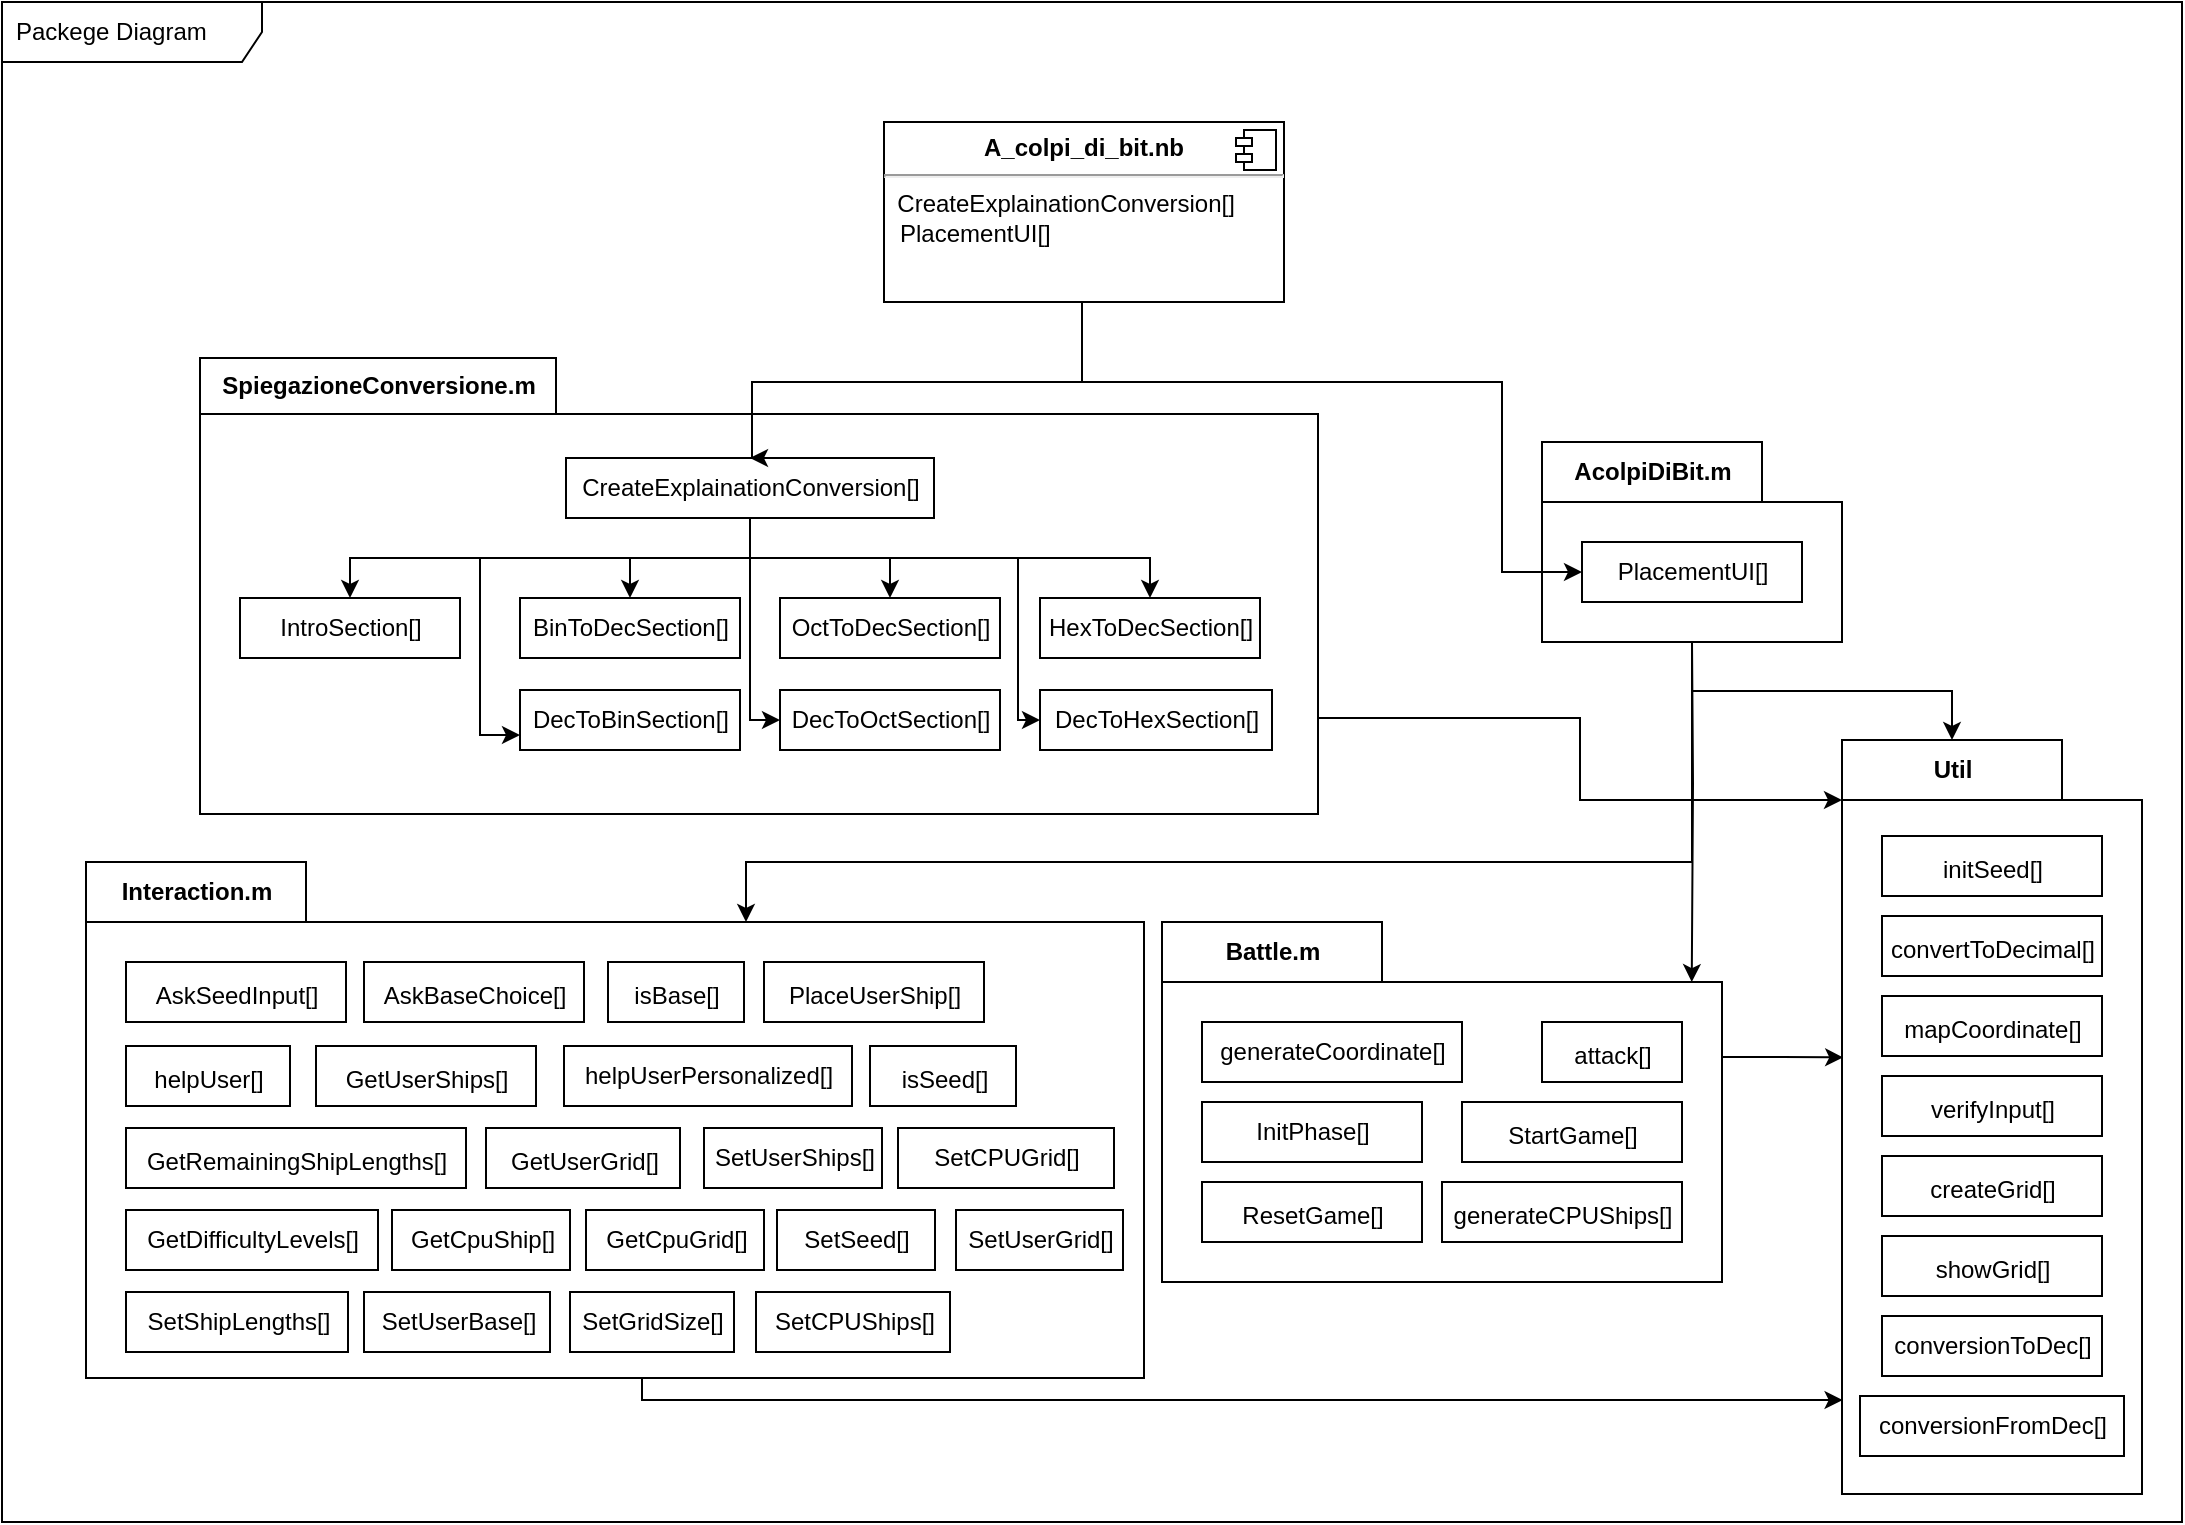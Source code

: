 <mxfile version="17.2.4" type="device"><diagram id="qPOIcfFmHbnymQS1OXpa" name="Pagina-1"><mxGraphModel dx="1183" dy="738" grid="0" gridSize="10" guides="1" tooltips="1" connect="1" arrows="1" fold="1" page="1" pageScale="1" pageWidth="1169" pageHeight="827" math="0" shadow="0"><root><mxCell id="0"/><mxCell id="1" parent="0"/><mxCell id="7lBY_pQXQDnRPIEdI0AO-6" value="Packege Diagram" style="shape=umlFrame;whiteSpace=wrap;html=1;width=130;height=30;boundedLbl=1;verticalAlign=middle;align=left;spacingLeft=5;fontFamily=Helvetica;fontSize=12;fontColor=default;fillColor=none;" parent="1" vertex="1"><mxGeometry x="40" y="30" width="1090" height="760" as="geometry"/></mxCell><mxCell id="7lBY_pQXQDnRPIEdI0AO-42" style="edgeStyle=orthogonalEdgeStyle;rounded=0;orthogonalLoop=1;jettySize=auto;html=1;exitX=0.5;exitY=1;exitDx=0;exitDy=0;exitPerimeter=0;entryX=0;entryY=0;entryDx=330;entryDy=30;entryPerimeter=0;fontFamily=Helvetica;fontSize=12;fontColor=default;" parent="1" source="7lBY_pQXQDnRPIEdI0AO-3" target="7lBY_pQXQDnRPIEdI0AO-29" edge="1"><mxGeometry relative="1" as="geometry"><Array as="points"><mxPoint x="885" y="460"/><mxPoint x="412" y="460"/></Array></mxGeometry></mxCell><mxCell id="7lBY_pQXQDnRPIEdI0AO-59" style="edgeStyle=orthogonalEdgeStyle;rounded=0;orthogonalLoop=1;jettySize=auto;html=1;exitX=0.5;exitY=1;exitDx=0;exitDy=0;exitPerimeter=0;entryX=0;entryY=0;entryDx=55;entryDy=0;entryPerimeter=0;fontFamily=Helvetica;fontSize=12;fontColor=default;" parent="1" source="7lBY_pQXQDnRPIEdI0AO-3" target="7lBY_pQXQDnRPIEdI0AO-46" edge="1"><mxGeometry relative="1" as="geometry"/></mxCell><mxCell id="7lBY_pQXQDnRPIEdI0AO-3" value="AcolpiDiBit.m" style="shape=folder;fontStyle=1;tabWidth=110;tabHeight=30;tabPosition=left;html=1;boundedLbl=1;labelInHeader=1;container=1;collapsible=0;recursiveResize=0;fontFamily=Helvetica;fontSize=12;fontColor=default;fillColor=none;" parent="1" vertex="1"><mxGeometry x="810" y="250" width="150" height="100" as="geometry"/></mxCell><mxCell id="7lBY_pQXQDnRPIEdI0AO-4" value="PlacementUI[]" style="html=1;fontFamily=Helvetica;fontSize=12;fontColor=default;fillColor=none;" parent="7lBY_pQXQDnRPIEdI0AO-3" vertex="1"><mxGeometry width="110" height="30" relative="1" as="geometry"><mxPoint x="20" y="50" as="offset"/></mxGeometry></mxCell><mxCell id="7lBY_pQXQDnRPIEdI0AO-52" style="edgeStyle=orthogonalEdgeStyle;rounded=0;orthogonalLoop=1;jettySize=auto;html=1;entryX=0.946;entryY=0.167;entryDx=0;entryDy=0;entryPerimeter=0;fontFamily=Helvetica;fontSize=12;fontColor=default;" parent="7lBY_pQXQDnRPIEdI0AO-3" target="7lBY_pQXQDnRPIEdI0AO-43" edge="1"><mxGeometry relative="1" as="geometry"><mxPoint x="75" y="100" as="sourcePoint"/></mxGeometry></mxCell><mxCell id="1x8Cyjn647WYstZl3578-10" style="edgeStyle=orthogonalEdgeStyle;rounded=0;orthogonalLoop=1;jettySize=auto;html=1;entryX=0;entryY=0;entryDx=0;entryDy=30;entryPerimeter=0;" edge="1" parent="1" source="7lBY_pQXQDnRPIEdI0AO-7" target="7lBY_pQXQDnRPIEdI0AO-46"><mxGeometry relative="1" as="geometry"><Array as="points"><mxPoint x="829" y="388"/><mxPoint x="829" y="429"/></Array></mxGeometry></mxCell><mxCell id="7lBY_pQXQDnRPIEdI0AO-7" value="SpiegazioneConversione.m" style="shape=folder;fontStyle=1;tabWidth=178;tabHeight=28;tabPosition=left;html=1;boundedLbl=1;labelInHeader=1;container=1;collapsible=0;recursiveResize=0;fontFamily=Helvetica;fontSize=12;fontColor=default;fillColor=none;" parent="1" vertex="1"><mxGeometry x="139" y="208" width="559" height="228" as="geometry"/></mxCell><mxCell id="7lBY_pQXQDnRPIEdI0AO-12" style="edgeStyle=orthogonalEdgeStyle;rounded=0;orthogonalLoop=1;jettySize=auto;html=1;entryX=0.5;entryY=0;entryDx=0;entryDy=0;fontFamily=Helvetica;fontSize=12;fontColor=default;" parent="7lBY_pQXQDnRPIEdI0AO-7" source="7lBY_pQXQDnRPIEdI0AO-8" target="7lBY_pQXQDnRPIEdI0AO-11" edge="1"><mxGeometry relative="1" as="geometry"><Array as="points"><mxPoint x="275" y="100"/><mxPoint x="75" y="100"/></Array></mxGeometry></mxCell><mxCell id="7lBY_pQXQDnRPIEdI0AO-18" style="edgeStyle=orthogonalEdgeStyle;rounded=0;orthogonalLoop=1;jettySize=auto;html=1;entryX=0.5;entryY=0;entryDx=0;entryDy=0;fontFamily=Helvetica;fontSize=12;fontColor=default;" parent="7lBY_pQXQDnRPIEdI0AO-7" source="7lBY_pQXQDnRPIEdI0AO-8" target="7lBY_pQXQDnRPIEdI0AO-17" edge="1"><mxGeometry relative="1" as="geometry"/></mxCell><mxCell id="7lBY_pQXQDnRPIEdI0AO-21" style="edgeStyle=orthogonalEdgeStyle;rounded=0;orthogonalLoop=1;jettySize=auto;html=1;entryX=0.5;entryY=0;entryDx=0;entryDy=0;fontFamily=Helvetica;fontSize=12;fontColor=default;" parent="7lBY_pQXQDnRPIEdI0AO-7" source="7lBY_pQXQDnRPIEdI0AO-8" target="7lBY_pQXQDnRPIEdI0AO-20" edge="1"><mxGeometry relative="1" as="geometry"><Array as="points"><mxPoint x="275" y="100"/><mxPoint x="345" y="100"/></Array></mxGeometry></mxCell><mxCell id="7lBY_pQXQDnRPIEdI0AO-23" style="edgeStyle=orthogonalEdgeStyle;rounded=0;orthogonalLoop=1;jettySize=auto;html=1;entryX=0.5;entryY=0;entryDx=0;entryDy=0;fontFamily=Helvetica;fontSize=12;fontColor=default;" parent="7lBY_pQXQDnRPIEdI0AO-7" source="7lBY_pQXQDnRPIEdI0AO-8" target="7lBY_pQXQDnRPIEdI0AO-22" edge="1"><mxGeometry relative="1" as="geometry"><Array as="points"><mxPoint x="275" y="100"/><mxPoint x="475" y="100"/></Array></mxGeometry></mxCell><mxCell id="1x8Cyjn647WYstZl3578-7" style="edgeStyle=orthogonalEdgeStyle;rounded=0;orthogonalLoop=1;jettySize=auto;html=1;entryX=0;entryY=0.75;entryDx=0;entryDy=0;" edge="1" parent="7lBY_pQXQDnRPIEdI0AO-7" source="7lBY_pQXQDnRPIEdI0AO-8" target="1x8Cyjn647WYstZl3578-2"><mxGeometry relative="1" as="geometry"><Array as="points"><mxPoint x="275" y="100"/><mxPoint x="140" y="100"/><mxPoint x="140" y="188"/></Array></mxGeometry></mxCell><mxCell id="1x8Cyjn647WYstZl3578-8" style="edgeStyle=orthogonalEdgeStyle;rounded=0;orthogonalLoop=1;jettySize=auto;html=1;entryX=0;entryY=0.5;entryDx=0;entryDy=0;" edge="1" parent="7lBY_pQXQDnRPIEdI0AO-7" source="7lBY_pQXQDnRPIEdI0AO-8" target="1x8Cyjn647WYstZl3578-3"><mxGeometry relative="1" as="geometry"><Array as="points"><mxPoint x="275" y="181"/></Array></mxGeometry></mxCell><mxCell id="1x8Cyjn647WYstZl3578-9" style="edgeStyle=orthogonalEdgeStyle;rounded=0;orthogonalLoop=1;jettySize=auto;html=1;entryX=0;entryY=0.5;entryDx=0;entryDy=0;" edge="1" parent="7lBY_pQXQDnRPIEdI0AO-7" source="7lBY_pQXQDnRPIEdI0AO-8" target="1x8Cyjn647WYstZl3578-4"><mxGeometry relative="1" as="geometry"><Array as="points"><mxPoint x="275" y="100"/><mxPoint x="409" y="100"/><mxPoint x="409" y="181"/></Array></mxGeometry></mxCell><mxCell id="7lBY_pQXQDnRPIEdI0AO-8" value="CreateExplainationConversion[]" style="html=1;fontFamily=Helvetica;fontSize=12;fontColor=default;fillColor=none;" parent="7lBY_pQXQDnRPIEdI0AO-7" vertex="1"><mxGeometry width="184" height="30" relative="1" as="geometry"><mxPoint x="183" y="50" as="offset"/></mxGeometry></mxCell><mxCell id="7lBY_pQXQDnRPIEdI0AO-11" value="IntroSection[]" style="html=1;fontFamily=Helvetica;fontSize=12;fontColor=default;fillColor=none;" parent="7lBY_pQXQDnRPIEdI0AO-7" vertex="1"><mxGeometry x="20" y="120" width="110" height="30" as="geometry"/></mxCell><mxCell id="7lBY_pQXQDnRPIEdI0AO-17" value="BinToDecSection[]" style="html=1;fontFamily=Helvetica;fontSize=12;fontColor=default;fillColor=none;" parent="7lBY_pQXQDnRPIEdI0AO-7" vertex="1"><mxGeometry x="160" y="120" width="110" height="30" as="geometry"/></mxCell><mxCell id="7lBY_pQXQDnRPIEdI0AO-20" value="OctToDecSection[]" style="html=1;fontFamily=Helvetica;fontSize=12;fontColor=default;fillColor=none;" parent="7lBY_pQXQDnRPIEdI0AO-7" vertex="1"><mxGeometry x="290" y="120" width="110" height="30" as="geometry"/></mxCell><mxCell id="7lBY_pQXQDnRPIEdI0AO-22" value="HexToDecSection[]" style="html=1;fontFamily=Helvetica;fontSize=12;fontColor=default;fillColor=none;" parent="7lBY_pQXQDnRPIEdI0AO-7" vertex="1"><mxGeometry x="420" y="120" width="110" height="30" as="geometry"/></mxCell><mxCell id="1x8Cyjn647WYstZl3578-2" value="DecToBinSection[]" style="html=1;fontFamily=Helvetica;fontSize=12;fontColor=default;fillColor=none;" vertex="1" parent="7lBY_pQXQDnRPIEdI0AO-7"><mxGeometry x="160" y="166" width="110" height="30" as="geometry"/></mxCell><mxCell id="1x8Cyjn647WYstZl3578-3" value="DecToOctSection[]" style="html=1;fontFamily=Helvetica;fontSize=12;fontColor=default;fillColor=none;" vertex="1" parent="7lBY_pQXQDnRPIEdI0AO-7"><mxGeometry x="290" y="166" width="110" height="30" as="geometry"/></mxCell><mxCell id="1x8Cyjn647WYstZl3578-4" value="DecToHexSection[]" style="html=1;fontFamily=Helvetica;fontSize=12;fontColor=default;fillColor=none;" vertex="1" parent="7lBY_pQXQDnRPIEdI0AO-7"><mxGeometry x="420" y="166" width="116" height="30" as="geometry"/></mxCell><mxCell id="7lBY_pQXQDnRPIEdI0AO-27" style="edgeStyle=orthogonalEdgeStyle;rounded=0;orthogonalLoop=1;jettySize=auto;html=1;entryX=0.5;entryY=0;entryDx=0;entryDy=0;fontFamily=Helvetica;fontSize=12;fontColor=default;" parent="1" source="7lBY_pQXQDnRPIEdI0AO-25" target="7lBY_pQXQDnRPIEdI0AO-8" edge="1"><mxGeometry relative="1" as="geometry"><Array as="points"><mxPoint x="580" y="220"/><mxPoint x="415" y="220"/></Array></mxGeometry></mxCell><mxCell id="7lBY_pQXQDnRPIEdI0AO-28" style="edgeStyle=orthogonalEdgeStyle;rounded=0;orthogonalLoop=1;jettySize=auto;html=1;entryX=0;entryY=0.5;entryDx=0;entryDy=0;fontFamily=Helvetica;fontSize=12;fontColor=default;" parent="1" source="7lBY_pQXQDnRPIEdI0AO-25" target="7lBY_pQXQDnRPIEdI0AO-4" edge="1"><mxGeometry relative="1" as="geometry"><Array as="points"><mxPoint x="580" y="220"/><mxPoint x="790" y="220"/><mxPoint x="790" y="315"/></Array></mxGeometry></mxCell><mxCell id="7lBY_pQXQDnRPIEdI0AO-25" value="&lt;p style=&quot;margin: 0px ; margin-top: 6px ; text-align: center&quot;&gt;&lt;b&gt;A_colpi_di_bit.nb&lt;/b&gt;&lt;/p&gt;&lt;hr&gt;&lt;span style=&quot;text-align: center&quot;&gt;&amp;nbsp; CreateExplainationConversion[]&lt;/span&gt;&lt;p style=&quot;margin: 0px ; margin-left: 8px&quot;&gt;PlacementUI[]&lt;/p&gt;" style="align=left;overflow=fill;html=1;dropTarget=0;fontFamily=Helvetica;fontSize=12;fontColor=default;fillColor=none;" parent="1" vertex="1"><mxGeometry x="481" y="90" width="200" height="90" as="geometry"/></mxCell><mxCell id="7lBY_pQXQDnRPIEdI0AO-26" value="" style="shape=component;jettyWidth=8;jettyHeight=4;fontFamily=Helvetica;fontSize=12;fontColor=default;fillColor=none;html=1;" parent="7lBY_pQXQDnRPIEdI0AO-25" vertex="1"><mxGeometry x="1" width="20" height="20" relative="1" as="geometry"><mxPoint x="-24" y="4" as="offset"/></mxGeometry></mxCell><mxCell id="7lBY_pQXQDnRPIEdI0AO-67" style="edgeStyle=orthogonalEdgeStyle;rounded=0;orthogonalLoop=1;jettySize=auto;html=1;entryX=0.002;entryY=0.876;entryDx=0;entryDy=0;entryPerimeter=0;fontFamily=Helvetica;fontSize=12;fontColor=default;" parent="1" source="7lBY_pQXQDnRPIEdI0AO-29" target="7lBY_pQXQDnRPIEdI0AO-46" edge="1"><mxGeometry relative="1" as="geometry"><Array as="points"><mxPoint x="360" y="729"/><mxPoint x="960" y="729"/></Array></mxGeometry></mxCell><mxCell id="7lBY_pQXQDnRPIEdI0AO-29" value="Interaction.m" style="shape=folder;fontStyle=1;tabWidth=110;tabHeight=30;tabPosition=left;html=1;boundedLbl=1;labelInHeader=1;container=1;collapsible=0;recursiveResize=0;fontFamily=Helvetica;fontSize=12;fontColor=default;fillColor=none;" parent="1" vertex="1"><mxGeometry x="82" y="460" width="529" height="258" as="geometry"/></mxCell><mxCell id="7lBY_pQXQDnRPIEdI0AO-30" value="&lt;span&gt;&lt;font style=&quot;font-size: 12px&quot;&gt;AskSeedInput[]&lt;/font&gt;&lt;/span&gt;&lt;span style=&quot;font-size: medium&quot;&gt;&lt;/span&gt;" style="html=1;fontFamily=Helvetica;fontSize=12;fontColor=default;fillColor=none;" parent="7lBY_pQXQDnRPIEdI0AO-29" vertex="1"><mxGeometry width="110" height="30" relative="1" as="geometry"><mxPoint x="20" y="50" as="offset"/></mxGeometry></mxCell><mxCell id="7lBY_pQXQDnRPIEdI0AO-31" value="&lt;span&gt;&lt;font style=&quot;font-size: 12px&quot;&gt;helpUser[]&lt;/font&gt;&lt;/span&gt;&lt;span style=&quot;font-size: medium&quot;&gt;&lt;/span&gt;" style="html=1;fontFamily=Helvetica;fontSize=12;fontColor=default;fillColor=none;" parent="7lBY_pQXQDnRPIEdI0AO-29" vertex="1"><mxGeometry x="20" y="92" width="82" height="30" as="geometry"/></mxCell><mxCell id="7lBY_pQXQDnRPIEdI0AO-32" value="&lt;span&gt;&lt;font style=&quot;font-size: 12px&quot;&gt;GetUserGrid[]&lt;/font&gt;&lt;/span&gt;&lt;span style=&quot;font-size: medium&quot;&gt;&lt;/span&gt;" style="html=1;fontFamily=Helvetica;fontSize=12;fontColor=default;fillColor=none;" parent="7lBY_pQXQDnRPIEdI0AO-29" vertex="1"><mxGeometry x="200" y="133" width="97" height="30" as="geometry"/></mxCell><mxCell id="7lBY_pQXQDnRPIEdI0AO-33" value="&lt;span&gt;&lt;font style=&quot;font-size: 12px&quot;&gt;GetRemainingShipLengths[]&lt;/font&gt;&lt;/span&gt;&lt;span style=&quot;font-size: medium&quot;&gt;&lt;/span&gt;" style="html=1;fontFamily=Helvetica;fontSize=12;fontColor=default;fillColor=none;" parent="7lBY_pQXQDnRPIEdI0AO-29" vertex="1"><mxGeometry x="20" y="133" width="170" height="30" as="geometry"/></mxCell><mxCell id="7lBY_pQXQDnRPIEdI0AO-34" value="&lt;span&gt;&lt;font style=&quot;font-size: 12px&quot;&gt;AskBaseChoice[]&lt;/font&gt;&lt;/span&gt;&lt;span style=&quot;font-size: medium&quot;&gt;&lt;/span&gt;" style="html=1;fontFamily=Helvetica;fontSize=12;fontColor=default;fillColor=none;" parent="7lBY_pQXQDnRPIEdI0AO-29" vertex="1"><mxGeometry x="139" y="50" width="110" height="30" as="geometry"/></mxCell><mxCell id="7lBY_pQXQDnRPIEdI0AO-35" value="&lt;span&gt;&lt;font style=&quot;font-size: 12px&quot;&gt;PlaceUserShip[]&lt;/font&gt;&lt;/span&gt;&lt;span style=&quot;font-size: medium&quot;&gt;&lt;/span&gt;" style="html=1;fontFamily=Helvetica;fontSize=12;fontColor=default;fillColor=none;" parent="7lBY_pQXQDnRPIEdI0AO-29" vertex="1"><mxGeometry x="339" y="50" width="110" height="30" as="geometry"/></mxCell><mxCell id="7lBY_pQXQDnRPIEdI0AO-37" value="&lt;span&gt;&lt;font style=&quot;font-size: 12px&quot;&gt;isSeed[]&lt;/font&gt;&lt;/span&gt;&lt;span style=&quot;font-size: medium&quot;&gt;&lt;/span&gt;" style="html=1;fontFamily=Helvetica;fontSize=12;fontColor=default;fillColor=none;" parent="7lBY_pQXQDnRPIEdI0AO-29" vertex="1"><mxGeometry x="392" y="92" width="73" height="30" as="geometry"/></mxCell><mxCell id="7lBY_pQXQDnRPIEdI0AO-39" value="&lt;span&gt;&lt;font style=&quot;font-size: 12px&quot;&gt;isBase[]&lt;/font&gt;&lt;/span&gt;&lt;span style=&quot;font-size: medium&quot;&gt;&lt;/span&gt;" style="html=1;fontFamily=Helvetica;fontSize=12;fontColor=default;fillColor=none;" parent="7lBY_pQXQDnRPIEdI0AO-29" vertex="1"><mxGeometry x="261" y="50" width="68" height="30" as="geometry"/></mxCell><mxCell id="7lBY_pQXQDnRPIEdI0AO-40" value="&lt;span&gt;&lt;font style=&quot;font-size: 12px&quot;&gt;GetUserShips[]&lt;/font&gt;&lt;/span&gt;&lt;span style=&quot;font-size: medium&quot;&gt;&lt;/span&gt;" style="html=1;fontFamily=Helvetica;fontSize=12;fontColor=default;fillColor=none;" parent="7lBY_pQXQDnRPIEdI0AO-29" vertex="1"><mxGeometry x="115" y="92" width="110" height="30" as="geometry"/></mxCell><mxCell id="qK9vAb9lrZqI7VwVucSK-1" value="helpUserPersonalized[]" style="html=1;fontFamily=Helvetica;fontSize=12;fontColor=default;fillColor=none;" parent="7lBY_pQXQDnRPIEdI0AO-29" vertex="1"><mxGeometry x="239" y="92" width="144" height="30" as="geometry"/></mxCell><mxCell id="qK9vAb9lrZqI7VwVucSK-2" value="GetDifficultyLevels[]" style="html=1;fontFamily=Helvetica;fontSize=12;fontColor=default;fillColor=none;" parent="7lBY_pQXQDnRPIEdI0AO-29" vertex="1"><mxGeometry x="20" y="174" width="126" height="30" as="geometry"/></mxCell><mxCell id="qK9vAb9lrZqI7VwVucSK-3" value="GetCpuShip[]" style="html=1;fontFamily=Helvetica;fontSize=12;fontColor=default;fillColor=none;" parent="7lBY_pQXQDnRPIEdI0AO-29" vertex="1"><mxGeometry x="153" y="174" width="89" height="30" as="geometry"/></mxCell><mxCell id="qK9vAb9lrZqI7VwVucSK-4" value="GetCpuGrid[]" style="html=1;fontFamily=Helvetica;fontSize=12;fontColor=default;fillColor=none;" parent="7lBY_pQXQDnRPIEdI0AO-29" vertex="1"><mxGeometry x="250" y="174" width="89" height="30" as="geometry"/></mxCell><mxCell id="qK9vAb9lrZqI7VwVucSK-5" value="SetShipLengths[]" style="html=1;fontFamily=Helvetica;fontSize=12;fontColor=default;fillColor=none;" parent="7lBY_pQXQDnRPIEdI0AO-29" vertex="1"><mxGeometry x="20" y="215" width="111" height="30" as="geometry"/></mxCell><mxCell id="qK9vAb9lrZqI7VwVucSK-21" value="SetUserBase[]" style="html=1;fontFamily=Helvetica;fontSize=12;fontColor=default;fillColor=none;" parent="7lBY_pQXQDnRPIEdI0AO-29" vertex="1"><mxGeometry x="139" y="215" width="93" height="30" as="geometry"/></mxCell><mxCell id="qK9vAb9lrZqI7VwVucSK-38" value="SetGridSize[]" style="html=1;fontFamily=Helvetica;fontSize=12;fontColor=default;fillColor=none;" parent="7lBY_pQXQDnRPIEdI0AO-29" vertex="1"><mxGeometry x="242" y="215" width="82" height="30" as="geometry"/></mxCell><mxCell id="qK9vAb9lrZqI7VwVucSK-39" value="SetCPUShips[]" style="html=1;fontFamily=Helvetica;fontSize=12;fontColor=default;fillColor=none;" parent="7lBY_pQXQDnRPIEdI0AO-29" vertex="1"><mxGeometry x="335" y="215" width="97" height="30" as="geometry"/></mxCell><mxCell id="qK9vAb9lrZqI7VwVucSK-40" value="SetSeed[]" style="html=1;fontFamily=Helvetica;fontSize=12;fontColor=default;fillColor=none;" parent="7lBY_pQXQDnRPIEdI0AO-29" vertex="1"><mxGeometry x="345.5" y="174" width="79" height="30" as="geometry"/></mxCell><mxCell id="qK9vAb9lrZqI7VwVucSK-41" value="SetUserShips[]" style="html=1;fontFamily=Helvetica;fontSize=12;fontColor=default;fillColor=none;" parent="7lBY_pQXQDnRPIEdI0AO-29" vertex="1"><mxGeometry x="309" y="133" width="89" height="30" as="geometry"/></mxCell><mxCell id="qK9vAb9lrZqI7VwVucSK-42" value="SetCPUGrid[]" style="html=1;fontFamily=Helvetica;fontSize=12;fontColor=default;fillColor=none;" parent="7lBY_pQXQDnRPIEdI0AO-29" vertex="1"><mxGeometry x="406" y="133" width="108" height="30" as="geometry"/></mxCell><mxCell id="qK9vAb9lrZqI7VwVucSK-43" value="SetUserGrid[]" style="html=1;fontFamily=Helvetica;fontSize=12;fontColor=default;fillColor=none;" parent="7lBY_pQXQDnRPIEdI0AO-29" vertex="1"><mxGeometry x="435" y="174" width="83.5" height="30" as="geometry"/></mxCell><mxCell id="7lBY_pQXQDnRPIEdI0AO-65" style="edgeStyle=orthogonalEdgeStyle;rounded=0;orthogonalLoop=1;jettySize=auto;html=1;exitX=0;exitY=0;exitDx=280;exitDy=67.5;exitPerimeter=0;entryX=0.004;entryY=0.421;entryDx=0;entryDy=0;entryPerimeter=0;fontFamily=Helvetica;fontSize=12;fontColor=default;" parent="1" source="7lBY_pQXQDnRPIEdI0AO-43" target="7lBY_pQXQDnRPIEdI0AO-46" edge="1"><mxGeometry relative="1" as="geometry"><Array as="points"><mxPoint x="930" y="557"/></Array></mxGeometry></mxCell><mxCell id="7lBY_pQXQDnRPIEdI0AO-43" value="Battle.m" style="shape=folder;fontStyle=1;tabWidth=110;tabHeight=30;tabPosition=left;html=1;boundedLbl=1;labelInHeader=1;container=1;collapsible=0;recursiveResize=0;fontFamily=Helvetica;fontSize=12;fontColor=default;fillColor=none;" parent="1" vertex="1"><mxGeometry x="620" y="490" width="280" height="180" as="geometry"/></mxCell><mxCell id="7lBY_pQXQDnRPIEdI0AO-44" value="generateCoordinate[]" style="html=1;fontFamily=Helvetica;fontSize=12;fontColor=default;fillColor=none;" parent="7lBY_pQXQDnRPIEdI0AO-43" vertex="1"><mxGeometry width="130" height="30" relative="1" as="geometry"><mxPoint x="20" y="50" as="offset"/></mxGeometry></mxCell><mxCell id="7lBY_pQXQDnRPIEdI0AO-48" value="&lt;span&gt;&lt;font style=&quot;font-size: 12px&quot;&gt;attack[]&lt;/font&gt;&lt;/span&gt;&lt;span style=&quot;font-size: medium&quot;&gt;&lt;/span&gt;" style="html=1;fontFamily=Helvetica;fontSize=12;fontColor=default;fillColor=none;" parent="7lBY_pQXQDnRPIEdI0AO-43" vertex="1"><mxGeometry x="190" y="50" width="70" height="30" as="geometry"/></mxCell><mxCell id="7lBY_pQXQDnRPIEdI0AO-49" value="&lt;span&gt;&lt;font style=&quot;font-size: 12px&quot;&gt;generateCPUShips[]&lt;/font&gt;&lt;/span&gt;&lt;span style=&quot;font-size: medium&quot;&gt;&lt;/span&gt;" style="html=1;fontFamily=Helvetica;fontSize=12;fontColor=default;fillColor=none;" parent="7lBY_pQXQDnRPIEdI0AO-43" vertex="1"><mxGeometry x="140" y="130" width="120" height="30" as="geometry"/></mxCell><mxCell id="7lBY_pQXQDnRPIEdI0AO-50" value="&lt;span&gt;&lt;font style=&quot;font-size: 12px&quot;&gt;StartGame[]&lt;/font&gt;&lt;/span&gt;&lt;span style=&quot;font-size: medium&quot;&gt;&lt;/span&gt;" style="html=1;fontFamily=Helvetica;fontSize=12;fontColor=default;fillColor=none;" parent="7lBY_pQXQDnRPIEdI0AO-43" vertex="1"><mxGeometry x="150" y="90" width="110" height="30" as="geometry"/></mxCell><mxCell id="7lBY_pQXQDnRPIEdI0AO-36" value="&lt;span&gt;&lt;font style=&quot;font-size: 12px&quot;&gt;ResetGame[]&lt;/font&gt;&lt;/span&gt;&lt;span style=&quot;font-size: medium&quot;&gt;&lt;/span&gt;" style="html=1;fontFamily=Helvetica;fontSize=12;fontColor=default;fillColor=none;" parent="7lBY_pQXQDnRPIEdI0AO-43" vertex="1"><mxGeometry x="20" y="130" width="110" height="30" as="geometry"/></mxCell><mxCell id="7lBY_pQXQDnRPIEdI0AO-38" value="&lt;span&gt;&lt;font style=&quot;font-size: 12px&quot;&gt;InitPhase[]&lt;/font&gt;&lt;/span&gt;" style="html=1;fontFamily=Helvetica;fontSize=12;fontColor=default;fillColor=none;" parent="7lBY_pQXQDnRPIEdI0AO-43" vertex="1"><mxGeometry x="20" y="90" width="110" height="30" as="geometry"/></mxCell><mxCell id="7lBY_pQXQDnRPIEdI0AO-46" value="Util" style="shape=folder;fontStyle=1;tabWidth=110;tabHeight=30;tabPosition=left;html=1;boundedLbl=1;labelInHeader=1;container=1;collapsible=0;recursiveResize=0;fontFamily=Helvetica;fontSize=12;fontColor=default;fillColor=none;" parent="1" vertex="1"><mxGeometry x="960" y="399" width="150" height="377" as="geometry"/></mxCell><mxCell id="7lBY_pQXQDnRPIEdI0AO-47" value="&lt;span&gt;&lt;font style=&quot;font-size: 12px&quot;&gt;initSeed[]&lt;/font&gt;&lt;/span&gt;&lt;span style=&quot;font-size: medium&quot;&gt;&lt;/span&gt;" style="html=1;fontFamily=Helvetica;fontSize=12;fontColor=default;fillColor=none;" parent="7lBY_pQXQDnRPIEdI0AO-46" vertex="1"><mxGeometry width="110" height="30" relative="1" as="geometry"><mxPoint x="20" y="48" as="offset"/></mxGeometry></mxCell><mxCell id="7lBY_pQXQDnRPIEdI0AO-53" value="&lt;span&gt;&lt;font style=&quot;font-size: 12px&quot;&gt;convertToDecimal[]&lt;/font&gt;&lt;/span&gt;&lt;span style=&quot;font-size: medium&quot;&gt;&lt;/span&gt;" style="html=1;fontFamily=Helvetica;fontSize=12;fontColor=default;fillColor=none;" parent="7lBY_pQXQDnRPIEdI0AO-46" vertex="1"><mxGeometry x="20" y="88" width="110" height="30" as="geometry"/></mxCell><mxCell id="7lBY_pQXQDnRPIEdI0AO-54" value="&lt;span&gt;mapCoordinate[]&lt;/span&gt;&lt;span style=&quot;font-size: medium&quot;&gt;&lt;/span&gt;" style="html=1;fontFamily=Helvetica;fontSize=12;fontColor=default;fillColor=none;" parent="7lBY_pQXQDnRPIEdI0AO-46" vertex="1"><mxGeometry x="20" y="128" width="110" height="30" as="geometry"/></mxCell><mxCell id="7lBY_pQXQDnRPIEdI0AO-55" value="&lt;span&gt;&lt;font style=&quot;font-size: 12px&quot;&gt;verifyInput[]&lt;/font&gt;&lt;/span&gt;&lt;span style=&quot;font-size: medium&quot;&gt;&lt;/span&gt;" style="html=1;fontFamily=Helvetica;fontSize=12;fontColor=default;fillColor=none;" parent="7lBY_pQXQDnRPIEdI0AO-46" vertex="1"><mxGeometry x="20" y="168" width="110" height="30" as="geometry"/></mxCell><mxCell id="7lBY_pQXQDnRPIEdI0AO-56" value="&lt;span&gt;&lt;font style=&quot;font-size: 12px&quot;&gt;createGrid[]&lt;/font&gt;&lt;/span&gt;&lt;span style=&quot;font-size: medium&quot;&gt;&lt;/span&gt;" style="html=1;fontFamily=Helvetica;fontSize=12;fontColor=default;fillColor=none;" parent="7lBY_pQXQDnRPIEdI0AO-46" vertex="1"><mxGeometry x="20" y="208" width="110" height="30" as="geometry"/></mxCell><mxCell id="7lBY_pQXQDnRPIEdI0AO-57" value="&lt;span&gt;&lt;font style=&quot;font-size: 12px&quot;&gt;showGrid[]&lt;/font&gt;&lt;/span&gt;&lt;span style=&quot;font-size: medium&quot;&gt;&lt;/span&gt;" style="html=1;fontFamily=Helvetica;fontSize=12;fontColor=default;fillColor=none;" parent="7lBY_pQXQDnRPIEdI0AO-46" vertex="1"><mxGeometry x="20" y="248" width="110" height="30" as="geometry"/></mxCell><mxCell id="O4PBWku0AnlKPwuUUSTr-1" value="conversionFromDec[]" style="html=1;fontFamily=Helvetica;fontSize=12;fontColor=default;fillColor=none;" parent="7lBY_pQXQDnRPIEdI0AO-46" vertex="1"><mxGeometry x="9" y="328" width="132" height="30" as="geometry"/></mxCell><mxCell id="1x8Cyjn647WYstZl3578-1" value="conversionToDec[]" style="html=1;fontFamily=Helvetica;fontSize=12;fontColor=default;fillColor=none;" vertex="1" parent="7lBY_pQXQDnRPIEdI0AO-46"><mxGeometry x="20" y="288" width="110" height="30" as="geometry"/></mxCell></root></mxGraphModel></diagram></mxfile>